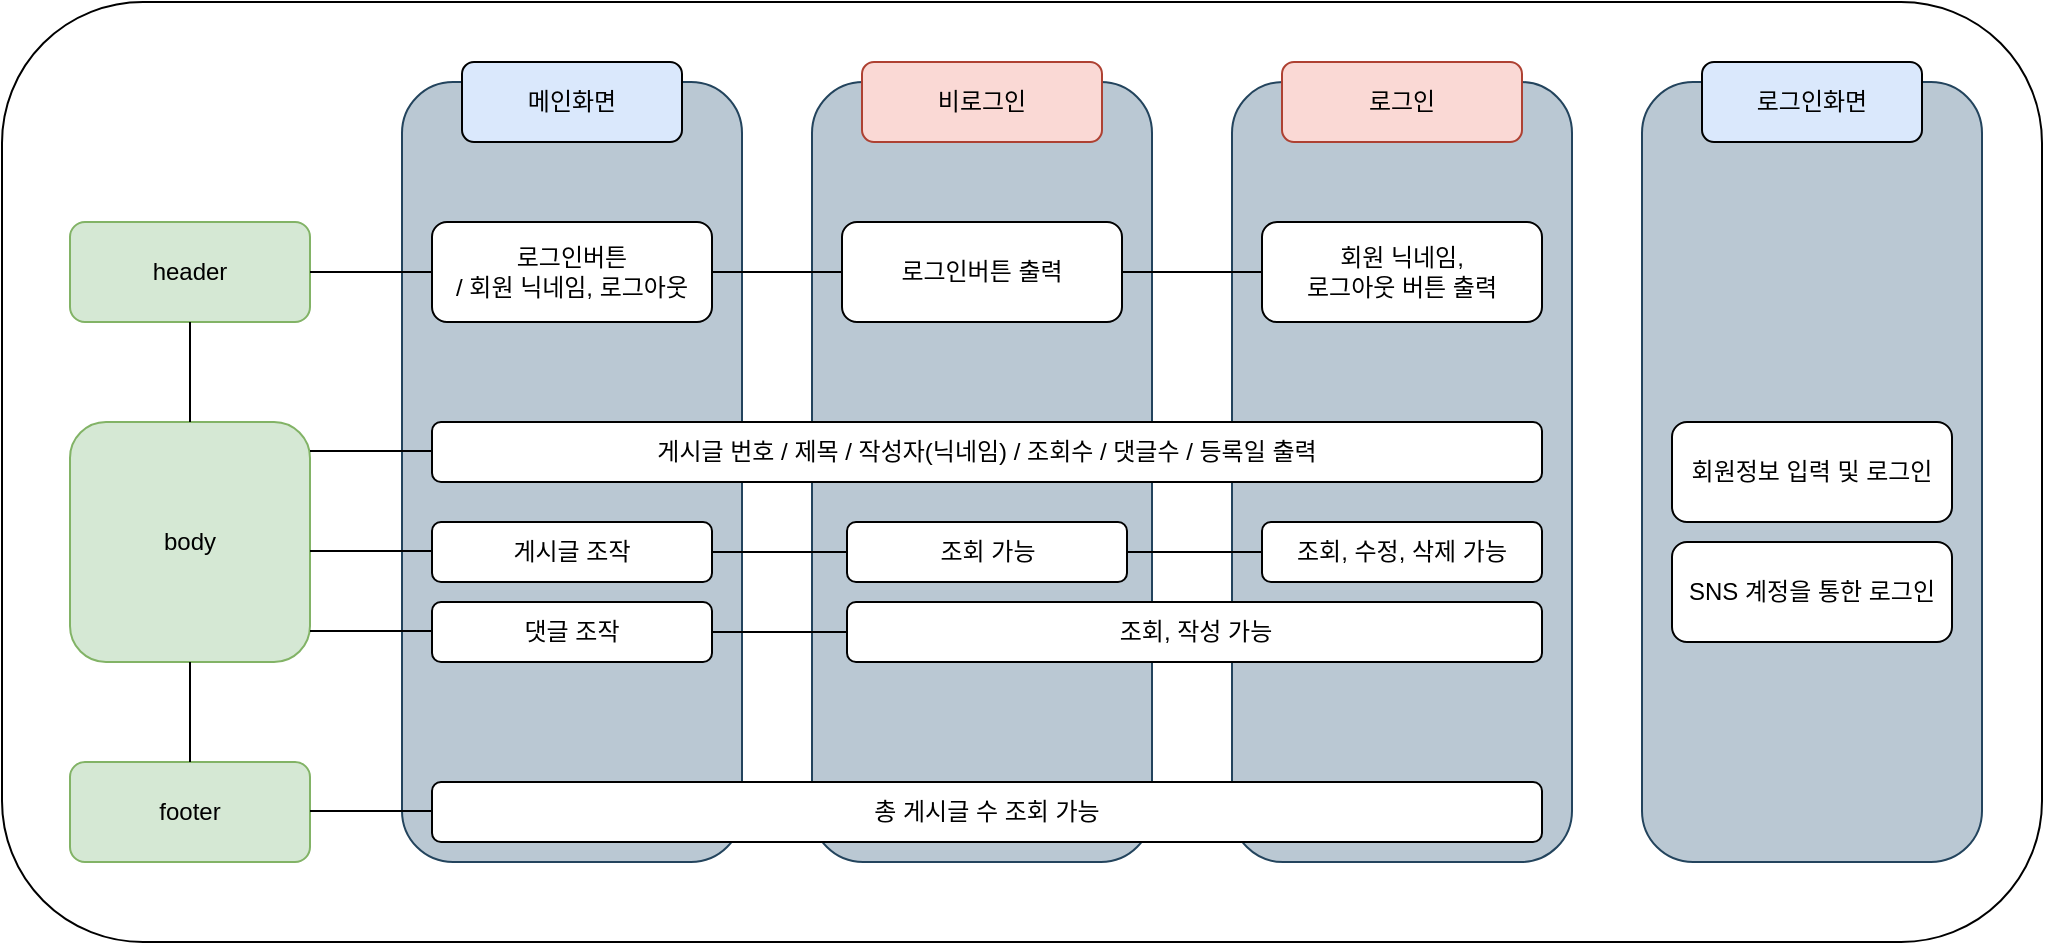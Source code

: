 <mxfile version="14.8.0" type="github">
  <diagram id="0K440dnn0x9xGIZnRLtz" name="Page-1">
    <mxGraphModel dx="1302" dy="614" grid="1" gridSize="10" guides="1" tooltips="1" connect="1" arrows="1" fold="1" page="1" pageScale="1" pageWidth="200" pageHeight="200" math="0" shadow="0">
      <root>
        <mxCell id="0" />
        <mxCell id="1" parent="0" />
        <mxCell id="9fcss-TKLAggNk5AWwtI-24" value="" style="rounded=1;whiteSpace=wrap;html=1;fillColor=none;" vertex="1" parent="1">
          <mxGeometry x="-150" y="40" width="1020" height="470" as="geometry" />
        </mxCell>
        <mxCell id="9fcss-TKLAggNk5AWwtI-23" value="" style="rounded=1;whiteSpace=wrap;html=1;fillColor=#bac8d3;strokeColor=#23445d;" vertex="1" parent="1">
          <mxGeometry x="465" y="80" width="170" height="390" as="geometry" />
        </mxCell>
        <mxCell id="9fcss-TKLAggNk5AWwtI-22" value="" style="rounded=1;whiteSpace=wrap;html=1;fillColor=#bac8d3;strokeColor=#23445d;" vertex="1" parent="1">
          <mxGeometry x="255" y="80" width="170" height="390" as="geometry" />
        </mxCell>
        <mxCell id="9fcss-TKLAggNk5AWwtI-21" value="" style="rounded=1;whiteSpace=wrap;html=1;fillColor=#bac8d3;strokeColor=#23445d;" vertex="1" parent="1">
          <mxGeometry x="50" y="80" width="170" height="390" as="geometry" />
        </mxCell>
        <mxCell id="n70uZZaXBDlNjVG5ATqL-1" value="메인화면" style="rounded=1;whiteSpace=wrap;html=1;fillColor=#dae8fc;" parent="1" vertex="1">
          <mxGeometry x="80" y="70" width="110" height="40" as="geometry" />
        </mxCell>
        <mxCell id="n70uZZaXBDlNjVG5ATqL-2" value="비로그인" style="whiteSpace=wrap;html=1;rounded=1;fillColor=#fad9d5;strokeColor=#ae4132;" parent="1" vertex="1">
          <mxGeometry x="280" y="70" width="120" height="40" as="geometry" />
        </mxCell>
        <mxCell id="9fcss-TKLAggNk5AWwtI-3" value="로그인" style="whiteSpace=wrap;html=1;rounded=1;fillColor=#fad9d5;strokeColor=#ae4132;" vertex="1" parent="1">
          <mxGeometry x="490" y="70" width="120" height="40" as="geometry" />
        </mxCell>
        <mxCell id="9fcss-TKLAggNk5AWwtI-4" value="header" style="rounded=1;whiteSpace=wrap;html=1;fillColor=#d5e8d4;strokeColor=#82b366;" vertex="1" parent="1">
          <mxGeometry x="-116" y="150" width="120" height="50" as="geometry" />
        </mxCell>
        <mxCell id="9fcss-TKLAggNk5AWwtI-5" value="body" style="rounded=1;whiteSpace=wrap;html=1;fillColor=#d5e8d4;strokeColor=#82b366;" vertex="1" parent="1">
          <mxGeometry x="-116" y="250" width="120" height="120" as="geometry" />
        </mxCell>
        <mxCell id="9fcss-TKLAggNk5AWwtI-6" value="footer" style="rounded=1;whiteSpace=wrap;html=1;fillColor=#d5e8d4;strokeColor=#82b366;" vertex="1" parent="1">
          <mxGeometry x="-116" y="420" width="120" height="50" as="geometry" />
        </mxCell>
        <mxCell id="9fcss-TKLAggNk5AWwtI-7" value="로그인버튼 &lt;br&gt;/ 회원 닉네임, 로그아웃" style="rounded=1;whiteSpace=wrap;html=1;" vertex="1" parent="1">
          <mxGeometry x="65" y="150" width="140" height="50" as="geometry" />
        </mxCell>
        <mxCell id="9fcss-TKLAggNk5AWwtI-8" value="" style="endArrow=none;html=1;exitX=0.5;exitY=1;exitDx=0;exitDy=0;entryX=0.5;entryY=0;entryDx=0;entryDy=0;" edge="1" parent="1" source="9fcss-TKLAggNk5AWwtI-4" target="9fcss-TKLAggNk5AWwtI-5">
          <mxGeometry width="50" height="50" relative="1" as="geometry">
            <mxPoint x="-81" y="220" as="sourcePoint" />
            <mxPoint x="-6" y="220" as="targetPoint" />
          </mxGeometry>
        </mxCell>
        <mxCell id="9fcss-TKLAggNk5AWwtI-9" value="" style="endArrow=none;html=1;exitX=0.5;exitY=1;exitDx=0;exitDy=0;entryX=0.5;entryY=0;entryDx=0;entryDy=0;" edge="1" parent="1" source="9fcss-TKLAggNk5AWwtI-5" target="9fcss-TKLAggNk5AWwtI-6">
          <mxGeometry width="50" height="50" relative="1" as="geometry">
            <mxPoint x="-61.5" y="290" as="sourcePoint" />
            <mxPoint x="-61.5" y="350" as="targetPoint" />
          </mxGeometry>
        </mxCell>
        <mxCell id="9fcss-TKLAggNk5AWwtI-10" value="로그인버튼&amp;nbsp;출력" style="rounded=1;whiteSpace=wrap;html=1;" vertex="1" parent="1">
          <mxGeometry x="270" y="150" width="140" height="50" as="geometry" />
        </mxCell>
        <mxCell id="9fcss-TKLAggNk5AWwtI-11" value="회원 닉네임, &lt;br&gt;로그아웃 버튼 출력" style="rounded=1;whiteSpace=wrap;html=1;" vertex="1" parent="1">
          <mxGeometry x="480" y="150" width="140" height="50" as="geometry" />
        </mxCell>
        <mxCell id="9fcss-TKLAggNk5AWwtI-12" value="게시글 번호 / 제목 / 작성자(닉네임) / 조회수 / 댓글수 / 등록일 출력" style="rounded=1;whiteSpace=wrap;html=1;" vertex="1" parent="1">
          <mxGeometry x="65" y="250" width="555" height="30" as="geometry" />
        </mxCell>
        <mxCell id="9fcss-TKLAggNk5AWwtI-13" value="조회 가능" style="rounded=1;whiteSpace=wrap;html=1;" vertex="1" parent="1">
          <mxGeometry x="272.5" y="300" width="140" height="30" as="geometry" />
        </mxCell>
        <mxCell id="9fcss-TKLAggNk5AWwtI-14" value="조회, 수정, 삭제 가능" style="rounded=1;whiteSpace=wrap;html=1;" vertex="1" parent="1">
          <mxGeometry x="480" y="300" width="140" height="30" as="geometry" />
        </mxCell>
        <mxCell id="9fcss-TKLAggNk5AWwtI-15" value="게시글 조작" style="rounded=1;whiteSpace=wrap;html=1;" vertex="1" parent="1">
          <mxGeometry x="65" y="300" width="140" height="30" as="geometry" />
        </mxCell>
        <mxCell id="9fcss-TKLAggNk5AWwtI-17" value="댓글 조작" style="rounded=1;whiteSpace=wrap;html=1;" vertex="1" parent="1">
          <mxGeometry x="65" y="340" width="140" height="30" as="geometry" />
        </mxCell>
        <mxCell id="9fcss-TKLAggNk5AWwtI-19" value="조회, 작성 가능" style="rounded=1;whiteSpace=wrap;html=1;" vertex="1" parent="1">
          <mxGeometry x="272.5" y="340" width="347.5" height="30" as="geometry" />
        </mxCell>
        <mxCell id="9fcss-TKLAggNk5AWwtI-20" value="총 게시글 수 조회 가능" style="rounded=1;whiteSpace=wrap;html=1;" vertex="1" parent="1">
          <mxGeometry x="65" y="430" width="555" height="30" as="geometry" />
        </mxCell>
        <mxCell id="9fcss-TKLAggNk5AWwtI-25" value="" style="endArrow=none;html=1;exitX=1;exitY=0.5;exitDx=0;exitDy=0;entryX=0;entryY=0.5;entryDx=0;entryDy=0;" edge="1" parent="1" source="9fcss-TKLAggNk5AWwtI-4" target="9fcss-TKLAggNk5AWwtI-7">
          <mxGeometry width="50" height="50" relative="1" as="geometry">
            <mxPoint x="30" y="150" as="sourcePoint" />
            <mxPoint x="30" y="200" as="targetPoint" />
          </mxGeometry>
        </mxCell>
        <mxCell id="9fcss-TKLAggNk5AWwtI-26" value="" style="endArrow=none;html=1;exitX=1;exitY=0.5;exitDx=0;exitDy=0;entryX=0;entryY=0.5;entryDx=0;entryDy=0;" edge="1" parent="1">
          <mxGeometry width="50" height="50" relative="1" as="geometry">
            <mxPoint x="4" y="264.5" as="sourcePoint" />
            <mxPoint x="65" y="264.5" as="targetPoint" />
          </mxGeometry>
        </mxCell>
        <mxCell id="9fcss-TKLAggNk5AWwtI-27" value="" style="endArrow=none;html=1;exitX=1;exitY=0.5;exitDx=0;exitDy=0;entryX=0;entryY=0.5;entryDx=0;entryDy=0;" edge="1" parent="1">
          <mxGeometry width="50" height="50" relative="1" as="geometry">
            <mxPoint x="4" y="314.5" as="sourcePoint" />
            <mxPoint x="65" y="314.5" as="targetPoint" />
          </mxGeometry>
        </mxCell>
        <mxCell id="9fcss-TKLAggNk5AWwtI-28" value="" style="endArrow=none;html=1;exitX=1;exitY=0.5;exitDx=0;exitDy=0;entryX=0;entryY=0.5;entryDx=0;entryDy=0;" edge="1" parent="1">
          <mxGeometry width="50" height="50" relative="1" as="geometry">
            <mxPoint x="4" y="354.5" as="sourcePoint" />
            <mxPoint x="65" y="354.5" as="targetPoint" />
          </mxGeometry>
        </mxCell>
        <mxCell id="9fcss-TKLAggNk5AWwtI-29" value="" style="endArrow=none;html=1;exitX=1;exitY=0.5;exitDx=0;exitDy=0;entryX=0;entryY=0.5;entryDx=0;entryDy=0;" edge="1" parent="1">
          <mxGeometry width="50" height="50" relative="1" as="geometry">
            <mxPoint x="4" y="444.5" as="sourcePoint" />
            <mxPoint x="65" y="444.5" as="targetPoint" />
          </mxGeometry>
        </mxCell>
        <mxCell id="9fcss-TKLAggNk5AWwtI-30" value="" style="endArrow=none;html=1;exitX=1;exitY=0.5;exitDx=0;exitDy=0;entryX=0;entryY=0.5;entryDx=0;entryDy=0;" edge="1" parent="1" source="9fcss-TKLAggNk5AWwtI-17" target="9fcss-TKLAggNk5AWwtI-19">
          <mxGeometry width="50" height="50" relative="1" as="geometry">
            <mxPoint x="205" y="354.5" as="sourcePoint" />
            <mxPoint x="266" y="354.5" as="targetPoint" />
          </mxGeometry>
        </mxCell>
        <mxCell id="9fcss-TKLAggNk5AWwtI-31" value="" style="endArrow=none;html=1;exitX=1;exitY=0.5;exitDx=0;exitDy=0;entryX=0;entryY=0.5;entryDx=0;entryDy=0;" edge="1" parent="1" source="9fcss-TKLAggNk5AWwtI-7" target="9fcss-TKLAggNk5AWwtI-10">
          <mxGeometry width="50" height="50" relative="1" as="geometry">
            <mxPoint x="205" y="174.5" as="sourcePoint" />
            <mxPoint x="266" y="174.5" as="targetPoint" />
          </mxGeometry>
        </mxCell>
        <mxCell id="9fcss-TKLAggNk5AWwtI-32" value="" style="endArrow=none;html=1;entryX=0;entryY=0.5;entryDx=0;entryDy=0;exitX=1;exitY=0.5;exitDx=0;exitDy=0;" edge="1" parent="1" source="9fcss-TKLAggNk5AWwtI-10" target="9fcss-TKLAggNk5AWwtI-11">
          <mxGeometry width="50" height="50" relative="1" as="geometry">
            <mxPoint x="420" y="175" as="sourcePoint" />
            <mxPoint x="471" y="174.5" as="targetPoint" />
          </mxGeometry>
        </mxCell>
        <mxCell id="9fcss-TKLAggNk5AWwtI-33" value="" style="endArrow=none;html=1;exitX=1;exitY=0.5;exitDx=0;exitDy=0;entryX=0;entryY=0.5;entryDx=0;entryDy=0;" edge="1" parent="1" source="9fcss-TKLAggNk5AWwtI-15" target="9fcss-TKLAggNk5AWwtI-13">
          <mxGeometry width="50" height="50" relative="1" as="geometry">
            <mxPoint x="205" y="314.5" as="sourcePoint" />
            <mxPoint x="266" y="314.5" as="targetPoint" />
          </mxGeometry>
        </mxCell>
        <mxCell id="9fcss-TKLAggNk5AWwtI-34" value="" style="endArrow=none;html=1;exitX=1;exitY=0.5;exitDx=0;exitDy=0;entryX=0;entryY=0.5;entryDx=0;entryDy=0;" edge="1" parent="1" source="9fcss-TKLAggNk5AWwtI-13" target="9fcss-TKLAggNk5AWwtI-14">
          <mxGeometry width="50" height="50" relative="1" as="geometry">
            <mxPoint x="415.75" y="314.5" as="sourcePoint" />
            <mxPoint x="460" y="315" as="targetPoint" />
          </mxGeometry>
        </mxCell>
        <mxCell id="9fcss-TKLAggNk5AWwtI-35" value="" style="rounded=1;whiteSpace=wrap;html=1;fillColor=#bac8d3;strokeColor=#23445d;" vertex="1" parent="1">
          <mxGeometry x="670" y="80" width="170" height="390" as="geometry" />
        </mxCell>
        <mxCell id="9fcss-TKLAggNk5AWwtI-36" value="로그인화면" style="rounded=1;whiteSpace=wrap;html=1;fillColor=#dae8fc;" vertex="1" parent="1">
          <mxGeometry x="700" y="70" width="110" height="40" as="geometry" />
        </mxCell>
        <mxCell id="9fcss-TKLAggNk5AWwtI-37" value="회원정보 입력 및 로그인" style="rounded=1;whiteSpace=wrap;html=1;" vertex="1" parent="1">
          <mxGeometry x="685" y="250" width="140" height="50" as="geometry" />
        </mxCell>
        <mxCell id="9fcss-TKLAggNk5AWwtI-38" value="SNS 계정을 통한 로그인" style="rounded=1;whiteSpace=wrap;html=1;" vertex="1" parent="1">
          <mxGeometry x="685" y="310" width="140" height="50" as="geometry" />
        </mxCell>
      </root>
    </mxGraphModel>
  </diagram>
</mxfile>
